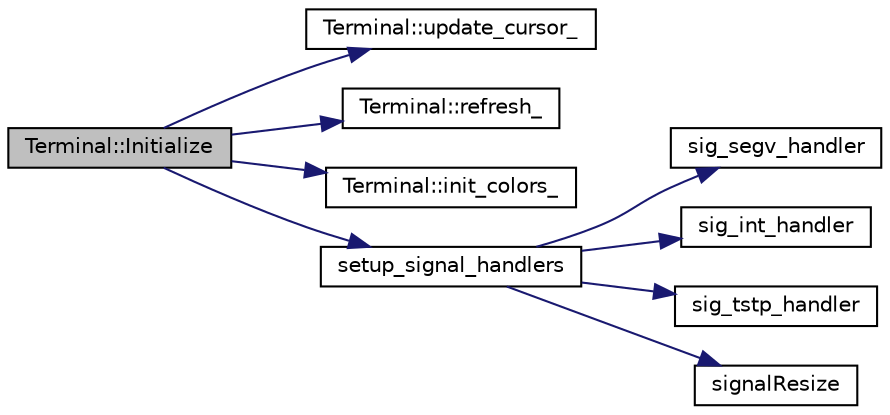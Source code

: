 digraph "Terminal::Initialize"
{
  edge [fontname="Helvetica",fontsize="10",labelfontname="Helvetica",labelfontsize="10"];
  node [fontname="Helvetica",fontsize="10",shape=record];
  rankdir="LR";
  Node1 [label="Terminal::Initialize",height=0.2,width=0.4,color="black", fillcolor="grey75", style="filled", fontcolor="black"];
  Node1 -> Node2 [color="midnightblue",fontsize="10",style="solid",fontname="Helvetica"];
  Node2 [label="Terminal::update_cursor_",height=0.2,width=0.4,color="black", fillcolor="white", style="filled",URL="$dc/d46/class_terminal.html#abd5d806cfba1fbe2a13bc131cd3edb3f",tooltip="Update the positions of the physical and logical cursors. "];
  Node1 -> Node3 [color="midnightblue",fontsize="10",style="solid",fontname="Helvetica"];
  Node3 [label="Terminal::refresh_",height=0.2,width=0.4,color="black", fillcolor="white", style="filled",URL="$dc/d46/class_terminal.html#a9e674b8f0c4974752a2c72da2e51281e",tooltip="Refresh the terminal. "];
  Node1 -> Node4 [color="midnightblue",fontsize="10",style="solid",fontname="Helvetica"];
  Node4 [label="Terminal::init_colors_",height=0.2,width=0.4,color="black", fillcolor="white", style="filled",URL="$dc/d46/class_terminal.html#aca2c512b088bfe80dbdc46316646cdb4",tooltip="Initialize terminal colors. "];
  Node1 -> Node5 [color="midnightblue",fontsize="10",style="solid",fontname="Helvetica"];
  Node5 [label="setup_signal_handlers",height=0.2,width=0.4,color="black", fillcolor="white", style="filled",URL="$da/d93/_c_terminal_8cpp.html#a7df47e37fd55c553b8fd39cf996d786c"];
  Node5 -> Node6 [color="midnightblue",fontsize="10",style="solid",fontname="Helvetica"];
  Node6 [label="sig_segv_handler",height=0.2,width=0.4,color="black", fillcolor="white", style="filled",URL="$da/d93/_c_terminal_8cpp.html#af5d162754e9b9fed55454e7d15367df0"];
  Node5 -> Node7 [color="midnightblue",fontsize="10",style="solid",fontname="Helvetica"];
  Node7 [label="sig_int_handler",height=0.2,width=0.4,color="black", fillcolor="white", style="filled",URL="$da/d93/_c_terminal_8cpp.html#a0d91bd46bb80d46b5b62856ee05c748d"];
  Node5 -> Node8 [color="midnightblue",fontsize="10",style="solid",fontname="Helvetica"];
  Node8 [label="sig_tstp_handler",height=0.2,width=0.4,color="black", fillcolor="white", style="filled",URL="$da/d93/_c_terminal_8cpp.html#aa276bffc9cff077547e08c758d6c55b5"];
  Node5 -> Node9 [color="midnightblue",fontsize="10",style="solid",fontname="Helvetica"];
  Node9 [label="signalResize",height=0.2,width=0.4,color="black", fillcolor="white", style="filled",URL="$da/d93/_c_terminal_8cpp.html#a7c5ca71ebcc4b6781a02e37a8e09f712"];
}
